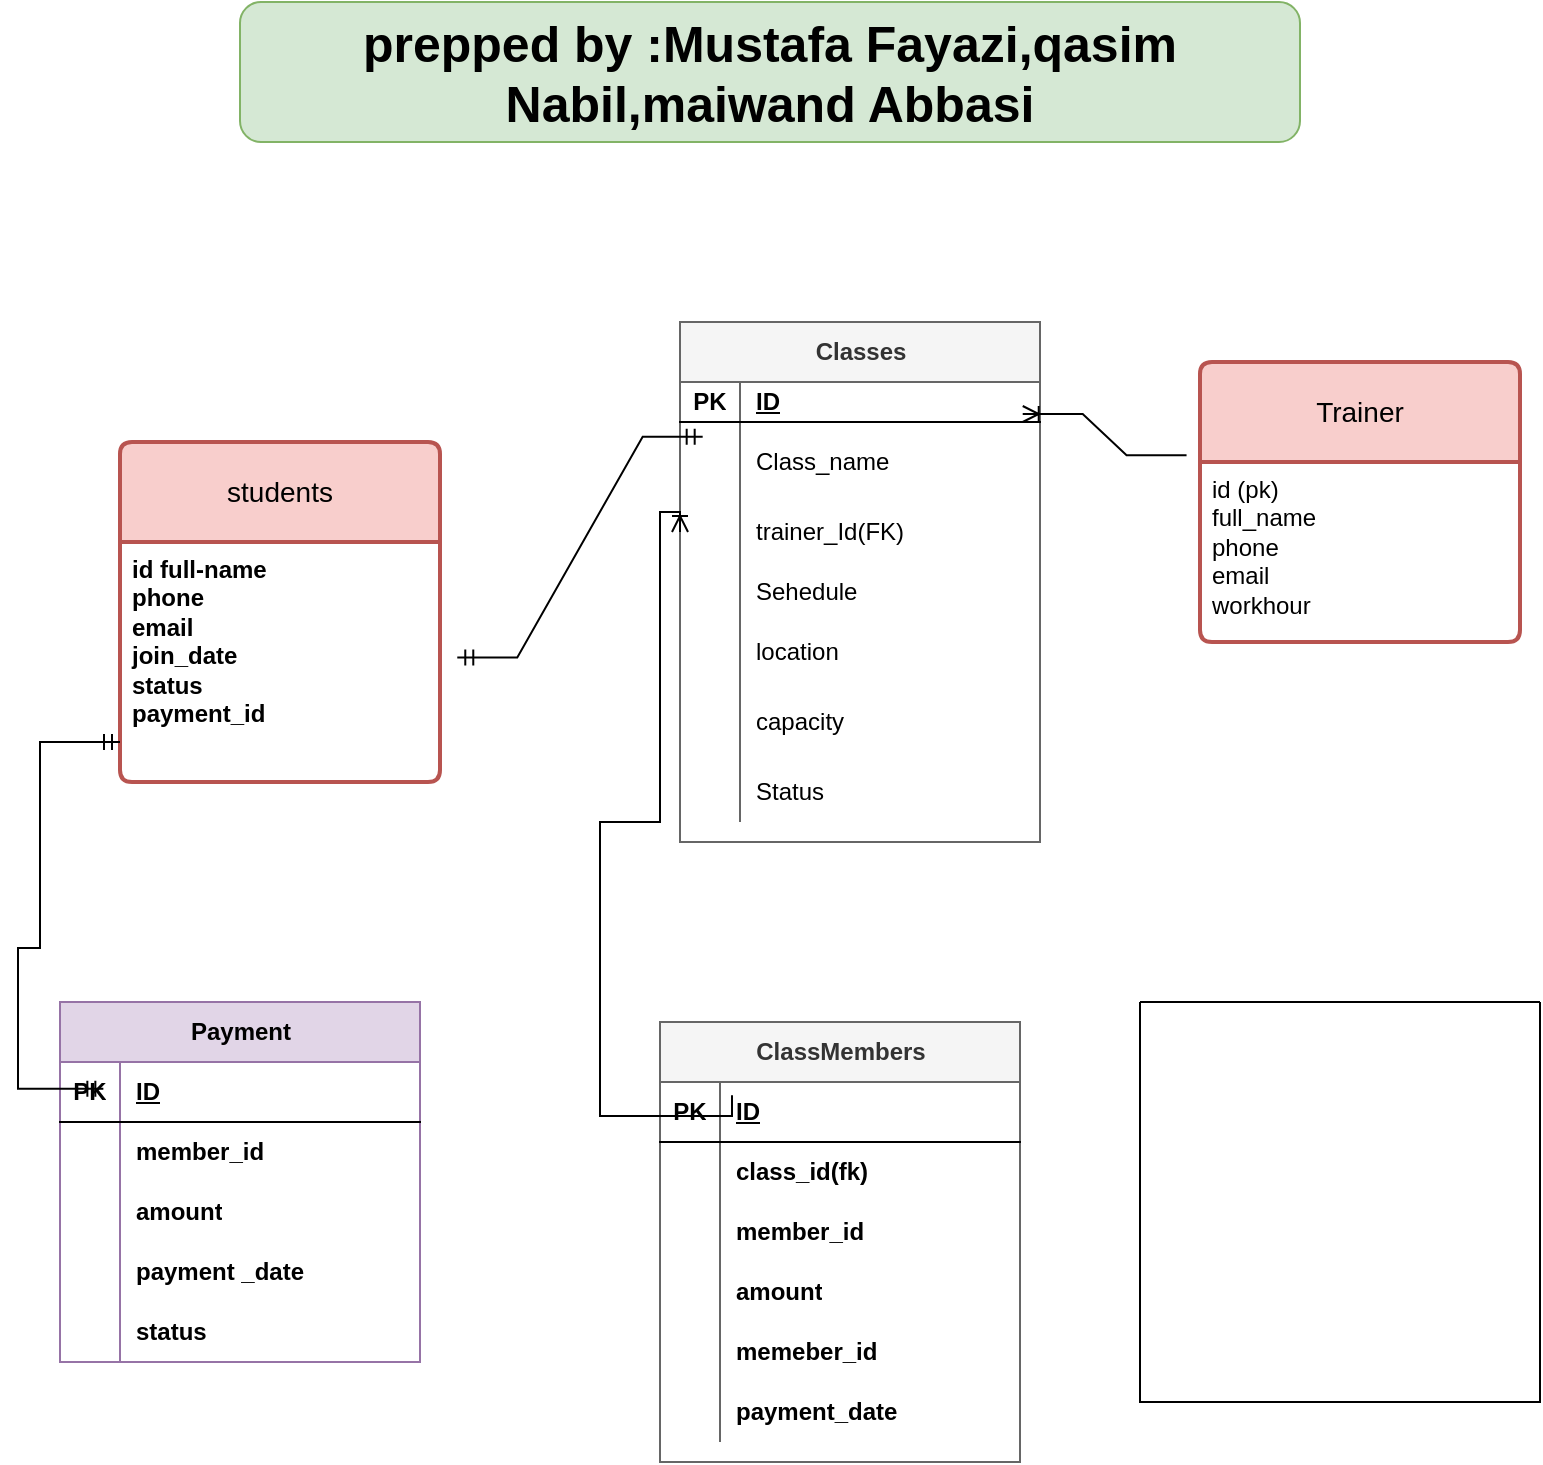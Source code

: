 <mxfile version="27.0.4">
  <diagram name="Page-1" id="VaVtWK3H83Irznd1dzYW">
    <mxGraphModel dx="778" dy="1629" grid="1" gridSize="10" guides="1" tooltips="1" connect="1" arrows="1" fold="1" page="1" pageScale="1" pageWidth="827" pageHeight="1169" math="0" shadow="0">
      <root>
        <mxCell id="0" />
        <mxCell id="1" parent="0" />
        <mxCell id="CIxCF5sjJKE13IdC6mte-1" value="Classes" style="shape=table;startSize=30;container=1;collapsible=1;childLayout=tableLayout;fixedRows=1;rowLines=0;fontStyle=1;align=center;resizeLast=1;html=1;fillColor=#f5f5f5;strokeColor=#666666;fontColor=#333333;" parent="1" vertex="1">
          <mxGeometry x="360" y="10" width="180" height="260" as="geometry" />
        </mxCell>
        <mxCell id="CIxCF5sjJKE13IdC6mte-2" value="" style="shape=tableRow;horizontal=0;startSize=0;swimlaneHead=0;swimlaneBody=0;fillColor=none;collapsible=0;dropTarget=0;points=[[0,0.5],[1,0.5]];portConstraint=eastwest;top=0;left=0;right=0;bottom=1;" parent="CIxCF5sjJKE13IdC6mte-1" vertex="1">
          <mxGeometry y="30" width="180" height="20" as="geometry" />
        </mxCell>
        <mxCell id="CIxCF5sjJKE13IdC6mte-3" value="PK" style="shape=partialRectangle;connectable=0;fillColor=none;top=0;left=0;bottom=0;right=0;fontStyle=1;overflow=hidden;whiteSpace=wrap;html=1;" parent="CIxCF5sjJKE13IdC6mte-2" vertex="1">
          <mxGeometry width="30" height="20" as="geometry">
            <mxRectangle width="30" height="20" as="alternateBounds" />
          </mxGeometry>
        </mxCell>
        <mxCell id="CIxCF5sjJKE13IdC6mte-4" value="ID" style="shape=partialRectangle;connectable=0;fillColor=none;top=0;left=0;bottom=0;right=0;align=left;spacingLeft=6;fontStyle=5;overflow=hidden;whiteSpace=wrap;html=1;" parent="CIxCF5sjJKE13IdC6mte-2" vertex="1">
          <mxGeometry x="30" width="150" height="20" as="geometry">
            <mxRectangle width="150" height="20" as="alternateBounds" />
          </mxGeometry>
        </mxCell>
        <mxCell id="CIxCF5sjJKE13IdC6mte-5" value="" style="shape=tableRow;horizontal=0;startSize=0;swimlaneHead=0;swimlaneBody=0;fillColor=none;collapsible=0;dropTarget=0;points=[[0,0.5],[1,0.5]];portConstraint=eastwest;top=0;left=0;right=0;bottom=0;" parent="CIxCF5sjJKE13IdC6mte-1" vertex="1">
          <mxGeometry y="50" width="180" height="40" as="geometry" />
        </mxCell>
        <mxCell id="CIxCF5sjJKE13IdC6mte-6" value="" style="shape=partialRectangle;connectable=0;fillColor=none;top=0;left=0;bottom=0;right=0;editable=1;overflow=hidden;whiteSpace=wrap;html=1;" parent="CIxCF5sjJKE13IdC6mte-5" vertex="1">
          <mxGeometry width="30" height="40" as="geometry">
            <mxRectangle width="30" height="40" as="alternateBounds" />
          </mxGeometry>
        </mxCell>
        <mxCell id="CIxCF5sjJKE13IdC6mte-7" value="Class_name&lt;span style=&quot;white-space: pre;&quot;&gt;&#x9;&lt;/span&gt;" style="shape=partialRectangle;connectable=0;fillColor=none;top=0;left=0;bottom=0;right=0;align=left;spacingLeft=6;overflow=hidden;whiteSpace=wrap;html=1;" parent="CIxCF5sjJKE13IdC6mte-5" vertex="1">
          <mxGeometry x="30" width="150" height="40" as="geometry">
            <mxRectangle width="150" height="40" as="alternateBounds" />
          </mxGeometry>
        </mxCell>
        <mxCell id="CIxCF5sjJKE13IdC6mte-8" value="" style="shape=tableRow;horizontal=0;startSize=0;swimlaneHead=0;swimlaneBody=0;fillColor=none;collapsible=0;dropTarget=0;points=[[0,0.5],[1,0.5]];portConstraint=eastwest;top=0;left=0;right=0;bottom=0;" parent="CIxCF5sjJKE13IdC6mte-1" vertex="1">
          <mxGeometry y="90" width="180" height="30" as="geometry" />
        </mxCell>
        <mxCell id="CIxCF5sjJKE13IdC6mte-9" value="" style="shape=partialRectangle;connectable=0;fillColor=none;top=0;left=0;bottom=0;right=0;editable=1;overflow=hidden;whiteSpace=wrap;html=1;" parent="CIxCF5sjJKE13IdC6mte-8" vertex="1">
          <mxGeometry width="30" height="30" as="geometry">
            <mxRectangle width="30" height="30" as="alternateBounds" />
          </mxGeometry>
        </mxCell>
        <mxCell id="CIxCF5sjJKE13IdC6mte-10" value="trainer_Id(FK)" style="shape=partialRectangle;connectable=0;fillColor=none;top=0;left=0;bottom=0;right=0;align=left;spacingLeft=6;overflow=hidden;whiteSpace=wrap;html=1;" parent="CIxCF5sjJKE13IdC6mte-8" vertex="1">
          <mxGeometry x="30" width="150" height="30" as="geometry">
            <mxRectangle width="150" height="30" as="alternateBounds" />
          </mxGeometry>
        </mxCell>
        <mxCell id="CIxCF5sjJKE13IdC6mte-11" value="" style="shape=tableRow;horizontal=0;startSize=0;swimlaneHead=0;swimlaneBody=0;fillColor=none;collapsible=0;dropTarget=0;points=[[0,0.5],[1,0.5]];portConstraint=eastwest;top=0;left=0;right=0;bottom=0;" parent="CIxCF5sjJKE13IdC6mte-1" vertex="1">
          <mxGeometry y="120" width="180" height="30" as="geometry" />
        </mxCell>
        <mxCell id="CIxCF5sjJKE13IdC6mte-12" value="" style="shape=partialRectangle;connectable=0;fillColor=none;top=0;left=0;bottom=0;right=0;editable=1;overflow=hidden;whiteSpace=wrap;html=1;" parent="CIxCF5sjJKE13IdC6mte-11" vertex="1">
          <mxGeometry width="30" height="30" as="geometry">
            <mxRectangle width="30" height="30" as="alternateBounds" />
          </mxGeometry>
        </mxCell>
        <mxCell id="CIxCF5sjJKE13IdC6mte-13" value="Sehedule" style="shape=partialRectangle;connectable=0;fillColor=none;top=0;left=0;bottom=0;right=0;align=left;spacingLeft=6;overflow=hidden;whiteSpace=wrap;html=1;" parent="CIxCF5sjJKE13IdC6mte-11" vertex="1">
          <mxGeometry x="30" width="150" height="30" as="geometry">
            <mxRectangle width="150" height="30" as="alternateBounds" />
          </mxGeometry>
        </mxCell>
        <mxCell id="CIxCF5sjJKE13IdC6mte-14" value="" style="shape=tableRow;horizontal=0;startSize=0;swimlaneHead=0;swimlaneBody=0;fillColor=none;collapsible=0;dropTarget=0;points=[[0,0.5],[1,0.5]];portConstraint=eastwest;top=0;left=0;right=0;bottom=0;" parent="CIxCF5sjJKE13IdC6mte-1" vertex="1">
          <mxGeometry y="150" width="180" height="30" as="geometry" />
        </mxCell>
        <mxCell id="CIxCF5sjJKE13IdC6mte-15" value="" style="shape=partialRectangle;connectable=0;fillColor=none;top=0;left=0;bottom=0;right=0;editable=1;overflow=hidden;whiteSpace=wrap;html=1;" parent="CIxCF5sjJKE13IdC6mte-14" vertex="1">
          <mxGeometry width="30" height="30" as="geometry">
            <mxRectangle width="30" height="30" as="alternateBounds" />
          </mxGeometry>
        </mxCell>
        <mxCell id="CIxCF5sjJKE13IdC6mte-16" value="location" style="shape=partialRectangle;connectable=0;fillColor=none;top=0;left=0;bottom=0;right=0;align=left;spacingLeft=6;overflow=hidden;whiteSpace=wrap;html=1;" parent="CIxCF5sjJKE13IdC6mte-14" vertex="1">
          <mxGeometry x="30" width="150" height="30" as="geometry">
            <mxRectangle width="150" height="30" as="alternateBounds" />
          </mxGeometry>
        </mxCell>
        <mxCell id="CIxCF5sjJKE13IdC6mte-17" value="" style="shape=tableRow;horizontal=0;startSize=0;swimlaneHead=0;swimlaneBody=0;fillColor=none;collapsible=0;dropTarget=0;points=[[0,0.5],[1,0.5]];portConstraint=eastwest;top=0;left=0;right=0;bottom=0;" parent="CIxCF5sjJKE13IdC6mte-1" vertex="1">
          <mxGeometry y="180" width="180" height="40" as="geometry" />
        </mxCell>
        <mxCell id="CIxCF5sjJKE13IdC6mte-18" value="" style="shape=partialRectangle;connectable=0;fillColor=none;top=0;left=0;bottom=0;right=0;editable=1;overflow=hidden;whiteSpace=wrap;html=1;" parent="CIxCF5sjJKE13IdC6mte-17" vertex="1">
          <mxGeometry width="30" height="40" as="geometry">
            <mxRectangle width="30" height="40" as="alternateBounds" />
          </mxGeometry>
        </mxCell>
        <mxCell id="CIxCF5sjJKE13IdC6mte-19" value="capacity" style="shape=partialRectangle;connectable=0;fillColor=none;top=0;left=0;bottom=0;right=0;align=left;spacingLeft=6;overflow=hidden;whiteSpace=wrap;html=1;" parent="CIxCF5sjJKE13IdC6mte-17" vertex="1">
          <mxGeometry x="30" width="150" height="40" as="geometry">
            <mxRectangle width="150" height="40" as="alternateBounds" />
          </mxGeometry>
        </mxCell>
        <mxCell id="CIxCF5sjJKE13IdC6mte-20" value="" style="shape=tableRow;horizontal=0;startSize=0;swimlaneHead=0;swimlaneBody=0;fillColor=none;collapsible=0;dropTarget=0;points=[[0,0.5],[1,0.5]];portConstraint=eastwest;top=0;left=0;right=0;bottom=0;" parent="CIxCF5sjJKE13IdC6mte-1" vertex="1">
          <mxGeometry y="220" width="180" height="30" as="geometry" />
        </mxCell>
        <mxCell id="CIxCF5sjJKE13IdC6mte-21" value="" style="shape=partialRectangle;connectable=0;fillColor=none;top=0;left=0;bottom=0;right=0;editable=1;overflow=hidden;whiteSpace=wrap;html=1;" parent="CIxCF5sjJKE13IdC6mte-20" vertex="1">
          <mxGeometry width="30" height="30" as="geometry">
            <mxRectangle width="30" height="30" as="alternateBounds" />
          </mxGeometry>
        </mxCell>
        <mxCell id="CIxCF5sjJKE13IdC6mte-22" value="Status" style="shape=partialRectangle;connectable=0;fillColor=none;top=0;left=0;bottom=0;right=0;align=left;spacingLeft=6;overflow=hidden;whiteSpace=wrap;html=1;" parent="CIxCF5sjJKE13IdC6mte-20" vertex="1">
          <mxGeometry x="30" width="150" height="30" as="geometry">
            <mxRectangle width="150" height="30" as="alternateBounds" />
          </mxGeometry>
        </mxCell>
        <mxCell id="CIxCF5sjJKE13IdC6mte-23" value="students" style="swimlane;childLayout=stackLayout;horizontal=1;startSize=50;horizontalStack=0;rounded=1;fontSize=14;fontStyle=0;strokeWidth=2;resizeParent=0;resizeLast=1;shadow=0;dashed=0;align=center;arcSize=4;whiteSpace=wrap;html=1;fillColor=#f8cecc;strokeColor=#b85450;" parent="1" vertex="1">
          <mxGeometry x="80" y="70" width="160" height="170" as="geometry" />
        </mxCell>
        <mxCell id="CIxCF5sjJKE13IdC6mte-24" value="&lt;b&gt;id full-name&amp;nbsp;&lt;/b&gt;&lt;div&gt;&lt;b&gt;phone&lt;/b&gt;&lt;/div&gt;&lt;div&gt;&lt;b&gt;email&lt;/b&gt;&lt;/div&gt;&lt;div&gt;&lt;b&gt;join_date&lt;/b&gt;&lt;/div&gt;&lt;div&gt;&lt;b&gt;status&lt;/b&gt;&lt;/div&gt;&lt;div&gt;&lt;b&gt;payment_id&lt;/b&gt;&lt;/div&gt;&lt;div&gt;&lt;br&gt;&lt;/div&gt;" style="align=left;strokeColor=none;fillColor=none;spacingLeft=4;spacingRight=4;fontSize=12;verticalAlign=top;resizable=0;rotatable=0;part=1;html=1;whiteSpace=wrap;" parent="CIxCF5sjJKE13IdC6mte-23" vertex="1">
          <mxGeometry y="50" width="160" height="120" as="geometry" />
        </mxCell>
        <mxCell id="CIxCF5sjJKE13IdC6mte-25" value="Trainer" style="swimlane;childLayout=stackLayout;horizontal=1;startSize=50;horizontalStack=0;rounded=1;fontSize=14;fontStyle=0;strokeWidth=2;resizeParent=0;resizeLast=1;shadow=0;dashed=0;align=center;arcSize=4;whiteSpace=wrap;html=1;fillColor=#f8cecc;strokeColor=#b85450;" parent="1" vertex="1">
          <mxGeometry x="620" y="30" width="160" height="140" as="geometry" />
        </mxCell>
        <mxCell id="CIxCF5sjJKE13IdC6mte-26" value="id (pk)&lt;div&gt;full_name&amp;nbsp;&lt;/div&gt;&lt;div&gt;phone&lt;/div&gt;&lt;div&gt;email&lt;/div&gt;&lt;div&gt;workhour&lt;br&gt;&lt;br&gt;&lt;/div&gt;" style="align=left;strokeColor=none;fillColor=none;spacingLeft=4;spacingRight=4;fontSize=12;verticalAlign=top;resizable=0;rotatable=0;part=1;html=1;whiteSpace=wrap;" parent="CIxCF5sjJKE13IdC6mte-25" vertex="1">
          <mxGeometry y="50" width="160" height="90" as="geometry" />
        </mxCell>
        <mxCell id="CIxCF5sjJKE13IdC6mte-27" value="Payment" style="shape=table;startSize=30;container=1;collapsible=1;childLayout=tableLayout;fixedRows=1;rowLines=0;fontStyle=1;align=center;resizeLast=1;html=1;fillColor=#e1d5e7;strokeColor=#9673a6;" parent="1" vertex="1">
          <mxGeometry x="50" y="350" width="180" height="180" as="geometry" />
        </mxCell>
        <mxCell id="CIxCF5sjJKE13IdC6mte-28" value="" style="shape=tableRow;horizontal=0;startSize=0;swimlaneHead=0;swimlaneBody=0;fillColor=none;collapsible=0;dropTarget=0;points=[[0,0.5],[1,0.5]];portConstraint=eastwest;top=0;left=0;right=0;bottom=1;" parent="CIxCF5sjJKE13IdC6mte-27" vertex="1">
          <mxGeometry y="30" width="180" height="30" as="geometry" />
        </mxCell>
        <mxCell id="CIxCF5sjJKE13IdC6mte-29" value="PK" style="shape=partialRectangle;connectable=0;fillColor=none;top=0;left=0;bottom=0;right=0;fontStyle=1;overflow=hidden;whiteSpace=wrap;html=1;" parent="CIxCF5sjJKE13IdC6mte-28" vertex="1">
          <mxGeometry width="30" height="30" as="geometry">
            <mxRectangle width="30" height="30" as="alternateBounds" />
          </mxGeometry>
        </mxCell>
        <mxCell id="CIxCF5sjJKE13IdC6mte-30" value="ID" style="shape=partialRectangle;connectable=0;fillColor=none;top=0;left=0;bottom=0;right=0;align=left;spacingLeft=6;fontStyle=5;overflow=hidden;whiteSpace=wrap;html=1;" parent="CIxCF5sjJKE13IdC6mte-28" vertex="1">
          <mxGeometry x="30" width="150" height="30" as="geometry">
            <mxRectangle width="150" height="30" as="alternateBounds" />
          </mxGeometry>
        </mxCell>
        <mxCell id="CIxCF5sjJKE13IdC6mte-31" value="" style="shape=tableRow;horizontal=0;startSize=0;swimlaneHead=0;swimlaneBody=0;fillColor=none;collapsible=0;dropTarget=0;points=[[0,0.5],[1,0.5]];portConstraint=eastwest;top=0;left=0;right=0;bottom=0;fontStyle=1" parent="CIxCF5sjJKE13IdC6mte-27" vertex="1">
          <mxGeometry y="60" width="180" height="30" as="geometry" />
        </mxCell>
        <mxCell id="CIxCF5sjJKE13IdC6mte-32" value="" style="shape=partialRectangle;connectable=0;fillColor=none;top=0;left=0;bottom=0;right=0;editable=1;overflow=hidden;whiteSpace=wrap;html=1;" parent="CIxCF5sjJKE13IdC6mte-31" vertex="1">
          <mxGeometry width="30" height="30" as="geometry">
            <mxRectangle width="30" height="30" as="alternateBounds" />
          </mxGeometry>
        </mxCell>
        <mxCell id="CIxCF5sjJKE13IdC6mte-33" value="&lt;b&gt;member_id&lt;/b&gt;" style="shape=partialRectangle;connectable=0;fillColor=none;top=0;left=0;bottom=0;right=0;align=left;spacingLeft=6;overflow=hidden;whiteSpace=wrap;html=1;" parent="CIxCF5sjJKE13IdC6mte-31" vertex="1">
          <mxGeometry x="30" width="150" height="30" as="geometry">
            <mxRectangle width="150" height="30" as="alternateBounds" />
          </mxGeometry>
        </mxCell>
        <mxCell id="CIxCF5sjJKE13IdC6mte-34" value="" style="shape=tableRow;horizontal=0;startSize=0;swimlaneHead=0;swimlaneBody=0;fillColor=none;collapsible=0;dropTarget=0;points=[[0,0.5],[1,0.5]];portConstraint=eastwest;top=0;left=0;right=0;bottom=0;" parent="CIxCF5sjJKE13IdC6mte-27" vertex="1">
          <mxGeometry y="90" width="180" height="30" as="geometry" />
        </mxCell>
        <mxCell id="CIxCF5sjJKE13IdC6mte-35" value="" style="shape=partialRectangle;connectable=0;fillColor=none;top=0;left=0;bottom=0;right=0;editable=1;overflow=hidden;whiteSpace=wrap;html=1;" parent="CIxCF5sjJKE13IdC6mte-34" vertex="1">
          <mxGeometry width="30" height="30" as="geometry">
            <mxRectangle width="30" height="30" as="alternateBounds" />
          </mxGeometry>
        </mxCell>
        <mxCell id="CIxCF5sjJKE13IdC6mte-36" value="&lt;b&gt;amount&lt;/b&gt;" style="shape=partialRectangle;connectable=0;fillColor=none;top=0;left=0;bottom=0;right=0;align=left;spacingLeft=6;overflow=hidden;whiteSpace=wrap;html=1;" parent="CIxCF5sjJKE13IdC6mte-34" vertex="1">
          <mxGeometry x="30" width="150" height="30" as="geometry">
            <mxRectangle width="150" height="30" as="alternateBounds" />
          </mxGeometry>
        </mxCell>
        <mxCell id="CIxCF5sjJKE13IdC6mte-37" value="" style="shape=tableRow;horizontal=0;startSize=0;swimlaneHead=0;swimlaneBody=0;fillColor=none;collapsible=0;dropTarget=0;points=[[0,0.5],[1,0.5]];portConstraint=eastwest;top=0;left=0;right=0;bottom=0;" parent="CIxCF5sjJKE13IdC6mte-27" vertex="1">
          <mxGeometry y="120" width="180" height="30" as="geometry" />
        </mxCell>
        <mxCell id="CIxCF5sjJKE13IdC6mte-38" value="" style="shape=partialRectangle;connectable=0;fillColor=none;top=0;left=0;bottom=0;right=0;editable=1;overflow=hidden;whiteSpace=wrap;html=1;" parent="CIxCF5sjJKE13IdC6mte-37" vertex="1">
          <mxGeometry width="30" height="30" as="geometry">
            <mxRectangle width="30" height="30" as="alternateBounds" />
          </mxGeometry>
        </mxCell>
        <mxCell id="CIxCF5sjJKE13IdC6mte-39" value="&lt;b&gt;payment _date&lt;/b&gt;" style="shape=partialRectangle;connectable=0;fillColor=none;top=0;left=0;bottom=0;right=0;align=left;spacingLeft=6;overflow=hidden;whiteSpace=wrap;html=1;" parent="CIxCF5sjJKE13IdC6mte-37" vertex="1">
          <mxGeometry x="30" width="150" height="30" as="geometry">
            <mxRectangle width="150" height="30" as="alternateBounds" />
          </mxGeometry>
        </mxCell>
        <mxCell id="CIxCF5sjJKE13IdC6mte-40" value="" style="shape=tableRow;horizontal=0;startSize=0;swimlaneHead=0;swimlaneBody=0;fillColor=none;collapsible=0;dropTarget=0;points=[[0,0.5],[1,0.5]];portConstraint=eastwest;top=0;left=0;right=0;bottom=0;" parent="CIxCF5sjJKE13IdC6mte-27" vertex="1">
          <mxGeometry y="150" width="180" height="30" as="geometry" />
        </mxCell>
        <mxCell id="CIxCF5sjJKE13IdC6mte-41" value="" style="shape=partialRectangle;connectable=0;fillColor=none;top=0;left=0;bottom=0;right=0;editable=1;overflow=hidden;whiteSpace=wrap;html=1;" parent="CIxCF5sjJKE13IdC6mte-40" vertex="1">
          <mxGeometry width="30" height="30" as="geometry">
            <mxRectangle width="30" height="30" as="alternateBounds" />
          </mxGeometry>
        </mxCell>
        <mxCell id="CIxCF5sjJKE13IdC6mte-42" value="&lt;b&gt;status&lt;/b&gt;" style="shape=partialRectangle;connectable=0;fillColor=none;top=0;left=0;bottom=0;right=0;align=left;spacingLeft=6;overflow=hidden;whiteSpace=wrap;html=1;" parent="CIxCF5sjJKE13IdC6mte-40" vertex="1">
          <mxGeometry x="30" width="150" height="30" as="geometry">
            <mxRectangle width="150" height="30" as="alternateBounds" />
          </mxGeometry>
        </mxCell>
        <mxCell id="CIxCF5sjJKE13IdC6mte-45" value="ClassMembers" style="shape=table;startSize=30;container=1;collapsible=1;childLayout=tableLayout;fixedRows=1;rowLines=0;fontStyle=1;align=center;resizeLast=1;html=1;fillColor=#f5f5f5;strokeColor=#666666;fontColor=#333333;" parent="1" vertex="1">
          <mxGeometry x="350" y="360" width="180" height="220" as="geometry" />
        </mxCell>
        <mxCell id="CIxCF5sjJKE13IdC6mte-46" value="" style="shape=tableRow;horizontal=0;startSize=0;swimlaneHead=0;swimlaneBody=0;fillColor=none;collapsible=0;dropTarget=0;points=[[0,0.5],[1,0.5]];portConstraint=eastwest;top=0;left=0;right=0;bottom=1;" parent="CIxCF5sjJKE13IdC6mte-45" vertex="1">
          <mxGeometry y="30" width="180" height="30" as="geometry" />
        </mxCell>
        <mxCell id="CIxCF5sjJKE13IdC6mte-47" value="PK" style="shape=partialRectangle;connectable=0;fillColor=none;top=0;left=0;bottom=0;right=0;fontStyle=1;overflow=hidden;whiteSpace=wrap;html=1;" parent="CIxCF5sjJKE13IdC6mte-46" vertex="1">
          <mxGeometry width="30" height="30" as="geometry">
            <mxRectangle width="30" height="30" as="alternateBounds" />
          </mxGeometry>
        </mxCell>
        <mxCell id="CIxCF5sjJKE13IdC6mte-48" value="ID" style="shape=partialRectangle;connectable=0;fillColor=none;top=0;left=0;bottom=0;right=0;align=left;spacingLeft=6;fontStyle=5;overflow=hidden;whiteSpace=wrap;html=1;" parent="CIxCF5sjJKE13IdC6mte-46" vertex="1">
          <mxGeometry x="30" width="150" height="30" as="geometry">
            <mxRectangle width="150" height="30" as="alternateBounds" />
          </mxGeometry>
        </mxCell>
        <mxCell id="CIxCF5sjJKE13IdC6mte-49" value="" style="shape=tableRow;horizontal=0;startSize=0;swimlaneHead=0;swimlaneBody=0;fillColor=none;collapsible=0;dropTarget=0;points=[[0,0.5],[1,0.5]];portConstraint=eastwest;top=0;left=0;right=0;bottom=0;" parent="CIxCF5sjJKE13IdC6mte-45" vertex="1">
          <mxGeometry y="60" width="180" height="30" as="geometry" />
        </mxCell>
        <mxCell id="CIxCF5sjJKE13IdC6mte-50" value="" style="shape=partialRectangle;connectable=0;fillColor=none;top=0;left=0;bottom=0;right=0;editable=1;overflow=hidden;whiteSpace=wrap;html=1;" parent="CIxCF5sjJKE13IdC6mte-49" vertex="1">
          <mxGeometry width="30" height="30" as="geometry">
            <mxRectangle width="30" height="30" as="alternateBounds" />
          </mxGeometry>
        </mxCell>
        <mxCell id="CIxCF5sjJKE13IdC6mte-51" value="&lt;b&gt;class_id(fk)&lt;/b&gt;" style="shape=partialRectangle;connectable=0;fillColor=none;top=0;left=0;bottom=0;right=0;align=left;spacingLeft=6;overflow=hidden;whiteSpace=wrap;html=1;" parent="CIxCF5sjJKE13IdC6mte-49" vertex="1">
          <mxGeometry x="30" width="150" height="30" as="geometry">
            <mxRectangle width="150" height="30" as="alternateBounds" />
          </mxGeometry>
        </mxCell>
        <mxCell id="CIxCF5sjJKE13IdC6mte-52" value="" style="shape=tableRow;horizontal=0;startSize=0;swimlaneHead=0;swimlaneBody=0;fillColor=none;collapsible=0;dropTarget=0;points=[[0,0.5],[1,0.5]];portConstraint=eastwest;top=0;left=0;right=0;bottom=0;" parent="CIxCF5sjJKE13IdC6mte-45" vertex="1">
          <mxGeometry y="90" width="180" height="30" as="geometry" />
        </mxCell>
        <mxCell id="CIxCF5sjJKE13IdC6mte-53" value="" style="shape=partialRectangle;connectable=0;fillColor=none;top=0;left=0;bottom=0;right=0;editable=1;overflow=hidden;whiteSpace=wrap;html=1;" parent="CIxCF5sjJKE13IdC6mte-52" vertex="1">
          <mxGeometry width="30" height="30" as="geometry">
            <mxRectangle width="30" height="30" as="alternateBounds" />
          </mxGeometry>
        </mxCell>
        <mxCell id="CIxCF5sjJKE13IdC6mte-54" value="&lt;b&gt;member_id&lt;/b&gt;" style="shape=partialRectangle;connectable=0;fillColor=none;top=0;left=0;bottom=0;right=0;align=left;spacingLeft=6;overflow=hidden;whiteSpace=wrap;html=1;" parent="CIxCF5sjJKE13IdC6mte-52" vertex="1">
          <mxGeometry x="30" width="150" height="30" as="geometry">
            <mxRectangle width="150" height="30" as="alternateBounds" />
          </mxGeometry>
        </mxCell>
        <mxCell id="CIxCF5sjJKE13IdC6mte-55" value="" style="shape=tableRow;horizontal=0;startSize=0;swimlaneHead=0;swimlaneBody=0;fillColor=none;collapsible=0;dropTarget=0;points=[[0,0.5],[1,0.5]];portConstraint=eastwest;top=0;left=0;right=0;bottom=0;" parent="CIxCF5sjJKE13IdC6mte-45" vertex="1">
          <mxGeometry y="120" width="180" height="30" as="geometry" />
        </mxCell>
        <mxCell id="CIxCF5sjJKE13IdC6mte-56" value="" style="shape=partialRectangle;connectable=0;fillColor=none;top=0;left=0;bottom=0;right=0;editable=1;overflow=hidden;whiteSpace=wrap;html=1;" parent="CIxCF5sjJKE13IdC6mte-55" vertex="1">
          <mxGeometry width="30" height="30" as="geometry">
            <mxRectangle width="30" height="30" as="alternateBounds" />
          </mxGeometry>
        </mxCell>
        <mxCell id="CIxCF5sjJKE13IdC6mte-57" value="&lt;b&gt;amount&lt;/b&gt;" style="shape=partialRectangle;connectable=0;fillColor=none;top=0;left=0;bottom=0;right=0;align=left;spacingLeft=6;overflow=hidden;whiteSpace=wrap;html=1;" parent="CIxCF5sjJKE13IdC6mte-55" vertex="1">
          <mxGeometry x="30" width="150" height="30" as="geometry">
            <mxRectangle width="150" height="30" as="alternateBounds" />
          </mxGeometry>
        </mxCell>
        <mxCell id="CIxCF5sjJKE13IdC6mte-58" value="" style="shape=tableRow;horizontal=0;startSize=0;swimlaneHead=0;swimlaneBody=0;fillColor=none;collapsible=0;dropTarget=0;points=[[0,0.5],[1,0.5]];portConstraint=eastwest;top=0;left=0;right=0;bottom=0;" parent="CIxCF5sjJKE13IdC6mte-45" vertex="1">
          <mxGeometry y="150" width="180" height="30" as="geometry" />
        </mxCell>
        <mxCell id="CIxCF5sjJKE13IdC6mte-59" value="" style="shape=partialRectangle;connectable=0;fillColor=none;top=0;left=0;bottom=0;right=0;editable=1;overflow=hidden;whiteSpace=wrap;html=1;" parent="CIxCF5sjJKE13IdC6mte-58" vertex="1">
          <mxGeometry width="30" height="30" as="geometry">
            <mxRectangle width="30" height="30" as="alternateBounds" />
          </mxGeometry>
        </mxCell>
        <mxCell id="CIxCF5sjJKE13IdC6mte-60" value="&lt;b&gt;memeber_id&lt;/b&gt;" style="shape=partialRectangle;connectable=0;fillColor=none;top=0;left=0;bottom=0;right=0;align=left;spacingLeft=6;overflow=hidden;whiteSpace=wrap;html=1;" parent="CIxCF5sjJKE13IdC6mte-58" vertex="1">
          <mxGeometry x="30" width="150" height="30" as="geometry">
            <mxRectangle width="150" height="30" as="alternateBounds" />
          </mxGeometry>
        </mxCell>
        <mxCell id="CIxCF5sjJKE13IdC6mte-61" value="" style="shape=tableRow;horizontal=0;startSize=0;swimlaneHead=0;swimlaneBody=0;fillColor=none;collapsible=0;dropTarget=0;points=[[0,0.5],[1,0.5]];portConstraint=eastwest;top=0;left=0;right=0;bottom=0;" parent="CIxCF5sjJKE13IdC6mte-45" vertex="1">
          <mxGeometry y="180" width="180" height="30" as="geometry" />
        </mxCell>
        <mxCell id="CIxCF5sjJKE13IdC6mte-62" value="" style="shape=partialRectangle;connectable=0;fillColor=none;top=0;left=0;bottom=0;right=0;editable=1;overflow=hidden;whiteSpace=wrap;html=1;" parent="CIxCF5sjJKE13IdC6mte-61" vertex="1">
          <mxGeometry width="30" height="30" as="geometry">
            <mxRectangle width="30" height="30" as="alternateBounds" />
          </mxGeometry>
        </mxCell>
        <mxCell id="CIxCF5sjJKE13IdC6mte-63" value="&lt;b&gt;payment_date&lt;/b&gt;" style="shape=partialRectangle;connectable=0;fillColor=none;top=0;left=0;bottom=0;right=0;align=left;spacingLeft=6;overflow=hidden;whiteSpace=wrap;html=1;" parent="CIxCF5sjJKE13IdC6mte-61" vertex="1">
          <mxGeometry x="30" width="150" height="30" as="geometry">
            <mxRectangle width="150" height="30" as="alternateBounds" />
          </mxGeometry>
        </mxCell>
        <mxCell id="CIxCF5sjJKE13IdC6mte-64" value="" style="edgeStyle=entityRelationEdgeStyle;fontSize=12;html=1;endArrow=ERoneToMany;rounded=0;entryX=0.952;entryY=0.8;entryDx=0;entryDy=0;exitX=-0.042;exitY=-0.037;exitDx=0;exitDy=0;exitPerimeter=0;entryPerimeter=0;" parent="1" source="CIxCF5sjJKE13IdC6mte-26" target="CIxCF5sjJKE13IdC6mte-2" edge="1">
          <mxGeometry width="100" height="100" relative="1" as="geometry">
            <mxPoint x="530" y="30" as="sourcePoint" />
            <mxPoint x="240" y="135" as="targetPoint" />
            <Array as="points">
              <mxPoint x="350" y="20" />
              <mxPoint x="400" y="-250" />
              <mxPoint x="390" y="70" />
              <mxPoint x="400" y="70" />
            </Array>
          </mxGeometry>
        </mxCell>
        <mxCell id="CIxCF5sjJKE13IdC6mte-65" value="" style="edgeStyle=entityRelationEdgeStyle;fontSize=12;html=1;endArrow=ERmandOne;startArrow=ERmandOne;rounded=0;exitX=1.054;exitY=0.481;exitDx=0;exitDy=0;exitPerimeter=0;entryX=0.063;entryY=0.183;entryDx=0;entryDy=0;entryPerimeter=0;" parent="1" source="CIxCF5sjJKE13IdC6mte-24" target="CIxCF5sjJKE13IdC6mte-5" edge="1">
          <mxGeometry width="100" height="100" relative="1" as="geometry">
            <mxPoint x="258.08" y="170.0" as="sourcePoint" />
            <mxPoint x="370" y="183.3" as="targetPoint" />
            <Array as="points">
              <mxPoint x="400" y="173.3" />
            </Array>
          </mxGeometry>
        </mxCell>
        <mxCell id="CIxCF5sjJKE13IdC6mte-67" value="" style="fontSize=12;html=1;endArrow=ERoneToMany;rounded=0;entryX=0;entryY=0.5;entryDx=0;entryDy=0;exitX=0.2;exitY=0.222;exitDx=0;exitDy=0;exitPerimeter=0;elbow=vertical;edgeStyle=orthogonalEdgeStyle;" parent="1" source="CIxCF5sjJKE13IdC6mte-46" target="CIxCF5sjJKE13IdC6mte-8" edge="1">
          <mxGeometry width="100" height="100" relative="1" as="geometry">
            <mxPoint x="360" y="270" as="sourcePoint" />
            <mxPoint x="460" y="170" as="targetPoint" />
            <Array as="points">
              <mxPoint x="320" y="407" />
              <mxPoint x="320" y="260" />
              <mxPoint x="350" y="260" />
              <mxPoint x="350" y="105" />
            </Array>
          </mxGeometry>
        </mxCell>
        <mxCell id="gWsXjTKqGsg63xJUSAiU-1" value="&lt;font style=&quot;font-size: 25px;&quot;&gt;&lt;b&gt;prepped by :Mustafa Fayazi,qasim Nabil,maiwand Abbasi&lt;/b&gt;&lt;/font&gt;" style="rounded=1;whiteSpace=wrap;html=1;fillColor=#d5e8d4;strokeColor=#82b366;" parent="1" vertex="1">
          <mxGeometry x="140" y="-150" width="530" height="70" as="geometry" />
        </mxCell>
        <mxCell id="CIxCF5sjJKE13IdC6mte-66" value="" style="edgeStyle=orthogonalEdgeStyle;fontSize=12;html=1;endArrow=ERmandOne;startArrow=ERmandOne;rounded=0;exitX=0.974;exitY=0.244;exitDx=0;exitDy=0;exitPerimeter=0;" parent="1" target="CIxCF5sjJKE13IdC6mte-24" edge="1">
          <mxGeometry width="100" height="100" relative="1" as="geometry">
            <mxPoint x="71.68" y="393.36" as="sourcePoint" />
            <mxPoint x="50" y="220" as="targetPoint" />
            <Array as="points">
              <mxPoint x="29" y="393" />
              <mxPoint x="29" y="323" />
              <mxPoint x="40" y="323" />
              <mxPoint x="40" y="220" />
            </Array>
          </mxGeometry>
        </mxCell>
        <mxCell id="gWsXjTKqGsg63xJUSAiU-3" value="" style="swimlane;startSize=0;" vertex="1" parent="1">
          <mxGeometry x="590" y="350" width="200" height="200" as="geometry" />
        </mxCell>
      </root>
    </mxGraphModel>
  </diagram>
</mxfile>
